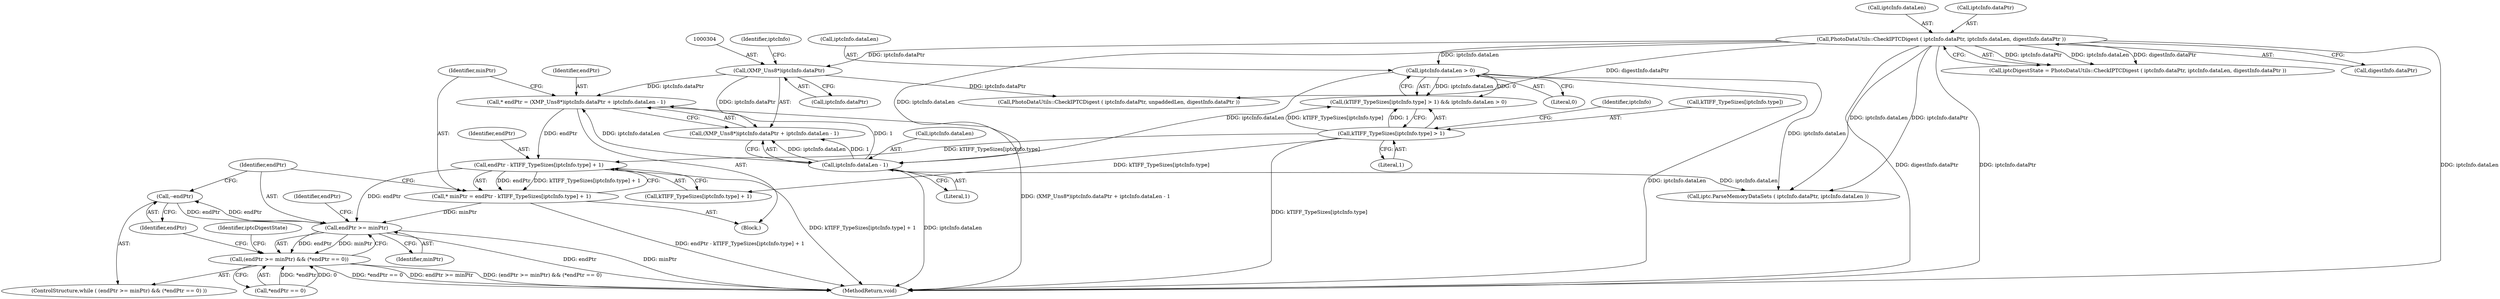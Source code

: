 digraph "0_exempi_e163667a06a9b656a047b0ec660b871f29a83c9f@pointer" {
"1000334" [label="(Call,--endPtr)"];
"1000327" [label="(Call,endPtr >= minPtr)"];
"1000334" [label="(Call,--endPtr)"];
"1000316" [label="(Call,endPtr - kTIFF_TypeSizes[iptcInfo.type] + 1)"];
"1000300" [label="(Call,* endPtr = (XMP_Uns8*)iptcInfo.dataPtr + iptcInfo.dataLen - 1)"];
"1000303" [label="(Call,(XMP_Uns8*)iptcInfo.dataPtr)"];
"1000270" [label="(Call,PhotoDataUtils::CheckIPTCDigest ( iptcInfo.dataPtr, iptcInfo.dataLen, digestInfo.dataPtr ))"];
"1000308" [label="(Call,iptcInfo.dataLen - 1)"];
"1000293" [label="(Call,iptcInfo.dataLen > 0)"];
"1000286" [label="(Call,kTIFF_TypeSizes[iptcInfo.type] > 1)"];
"1000314" [label="(Call,* minPtr = endPtr - kTIFF_TypeSizes[iptcInfo.type] + 1)"];
"1000326" [label="(Call,(endPtr >= minPtr) && (*endPtr == 0))"];
"1000312" [label="(Literal,1)"];
"1000318" [label="(Call,kTIFF_TypeSizes[iptcInfo.type] + 1)"];
"1000316" [label="(Call,endPtr - kTIFF_TypeSizes[iptcInfo.type] + 1)"];
"1000308" [label="(Call,iptcInfo.dataLen - 1)"];
"1000305" [label="(Call,iptcInfo.dataPtr)"];
"1000303" [label="(Call,(XMP_Uns8*)iptcInfo.dataPtr)"];
"1000268" [label="(Call,iptcDigestState = PhotoDataUtils::CheckIPTCDigest ( iptcInfo.dataPtr, iptcInfo.dataLen, digestInfo.dataPtr ))"];
"1000287" [label="(Call,kTIFF_TypeSizes[iptcInfo.type])"];
"1000295" [label="(Identifier,iptcInfo)"];
"1000277" [label="(Call,digestInfo.dataPtr)"];
"1000294" [label="(Call,iptcInfo.dataLen)"];
"1000317" [label="(Identifier,endPtr)"];
"1000329" [label="(Identifier,minPtr)"];
"1000327" [label="(Call,endPtr >= minPtr)"];
"1000330" [label="(Call,*endPtr == 0)"];
"1000440" [label="(MethodReturn,void)"];
"1000302" [label="(Call,(XMP_Uns8*)iptcInfo.dataPtr + iptcInfo.dataLen - 1)"];
"1000274" [label="(Call,iptcInfo.dataLen)"];
"1000332" [label="(Identifier,endPtr)"];
"1000300" [label="(Call,* endPtr = (XMP_Uns8*)iptcInfo.dataPtr + iptcInfo.dataLen - 1)"];
"1000292" [label="(Literal,1)"];
"1000270" [label="(Call,PhotoDataUtils::CheckIPTCDigest ( iptcInfo.dataPtr, iptcInfo.dataLen, digestInfo.dataPtr ))"];
"1000335" [label="(Identifier,endPtr)"];
"1000418" [label="(Call,iptc.ParseMemoryDataSets ( iptcInfo.dataPtr, iptcInfo.dataLen ))"];
"1000310" [label="(Identifier,iptcInfo)"];
"1000286" [label="(Call,kTIFF_TypeSizes[iptcInfo.type] > 1)"];
"1000297" [label="(Literal,0)"];
"1000337" [label="(Identifier,iptcDigestState)"];
"1000293" [label="(Call,iptcInfo.dataLen > 0)"];
"1000338" [label="(Call,PhotoDataUtils::CheckIPTCDigest ( iptcInfo.dataPtr, unpaddedLen, digestInfo.dataPtr ))"];
"1000301" [label="(Identifier,endPtr)"];
"1000328" [label="(Identifier,endPtr)"];
"1000298" [label="(Block,)"];
"1000271" [label="(Call,iptcInfo.dataPtr)"];
"1000326" [label="(Call,(endPtr >= minPtr) && (*endPtr == 0))"];
"1000315" [label="(Identifier,minPtr)"];
"1000314" [label="(Call,* minPtr = endPtr - kTIFF_TypeSizes[iptcInfo.type] + 1)"];
"1000325" [label="(ControlStructure,while ( (endPtr >= minPtr) && (*endPtr == 0) ))"];
"1000285" [label="(Call,(kTIFF_TypeSizes[iptcInfo.type] > 1) && iptcInfo.dataLen > 0)"];
"1000334" [label="(Call,--endPtr)"];
"1000309" [label="(Call,iptcInfo.dataLen)"];
"1000334" -> "1000325"  [label="AST: "];
"1000334" -> "1000335"  [label="CFG: "];
"1000335" -> "1000334"  [label="AST: "];
"1000328" -> "1000334"  [label="CFG: "];
"1000334" -> "1000327"  [label="DDG: endPtr"];
"1000327" -> "1000334"  [label="DDG: endPtr"];
"1000327" -> "1000326"  [label="AST: "];
"1000327" -> "1000329"  [label="CFG: "];
"1000328" -> "1000327"  [label="AST: "];
"1000329" -> "1000327"  [label="AST: "];
"1000332" -> "1000327"  [label="CFG: "];
"1000326" -> "1000327"  [label="CFG: "];
"1000327" -> "1000440"  [label="DDG: endPtr"];
"1000327" -> "1000440"  [label="DDG: minPtr"];
"1000327" -> "1000326"  [label="DDG: endPtr"];
"1000327" -> "1000326"  [label="DDG: minPtr"];
"1000316" -> "1000327"  [label="DDG: endPtr"];
"1000314" -> "1000327"  [label="DDG: minPtr"];
"1000316" -> "1000314"  [label="AST: "];
"1000316" -> "1000318"  [label="CFG: "];
"1000317" -> "1000316"  [label="AST: "];
"1000318" -> "1000316"  [label="AST: "];
"1000314" -> "1000316"  [label="CFG: "];
"1000316" -> "1000440"  [label="DDG: kTIFF_TypeSizes[iptcInfo.type] + 1"];
"1000316" -> "1000314"  [label="DDG: endPtr"];
"1000316" -> "1000314"  [label="DDG: kTIFF_TypeSizes[iptcInfo.type] + 1"];
"1000300" -> "1000316"  [label="DDG: endPtr"];
"1000286" -> "1000316"  [label="DDG: kTIFF_TypeSizes[iptcInfo.type]"];
"1000300" -> "1000298"  [label="AST: "];
"1000300" -> "1000302"  [label="CFG: "];
"1000301" -> "1000300"  [label="AST: "];
"1000302" -> "1000300"  [label="AST: "];
"1000315" -> "1000300"  [label="CFG: "];
"1000300" -> "1000440"  [label="DDG: (XMP_Uns8*)iptcInfo.dataPtr + iptcInfo.dataLen - 1"];
"1000303" -> "1000300"  [label="DDG: iptcInfo.dataPtr"];
"1000308" -> "1000300"  [label="DDG: iptcInfo.dataLen"];
"1000308" -> "1000300"  [label="DDG: 1"];
"1000303" -> "1000302"  [label="AST: "];
"1000303" -> "1000305"  [label="CFG: "];
"1000304" -> "1000303"  [label="AST: "];
"1000305" -> "1000303"  [label="AST: "];
"1000310" -> "1000303"  [label="CFG: "];
"1000303" -> "1000302"  [label="DDG: iptcInfo.dataPtr"];
"1000270" -> "1000303"  [label="DDG: iptcInfo.dataPtr"];
"1000303" -> "1000338"  [label="DDG: iptcInfo.dataPtr"];
"1000270" -> "1000268"  [label="AST: "];
"1000270" -> "1000277"  [label="CFG: "];
"1000271" -> "1000270"  [label="AST: "];
"1000274" -> "1000270"  [label="AST: "];
"1000277" -> "1000270"  [label="AST: "];
"1000268" -> "1000270"  [label="CFG: "];
"1000270" -> "1000440"  [label="DDG: iptcInfo.dataLen"];
"1000270" -> "1000440"  [label="DDG: digestInfo.dataPtr"];
"1000270" -> "1000440"  [label="DDG: iptcInfo.dataPtr"];
"1000270" -> "1000268"  [label="DDG: iptcInfo.dataPtr"];
"1000270" -> "1000268"  [label="DDG: iptcInfo.dataLen"];
"1000270" -> "1000268"  [label="DDG: digestInfo.dataPtr"];
"1000270" -> "1000293"  [label="DDG: iptcInfo.dataLen"];
"1000270" -> "1000308"  [label="DDG: iptcInfo.dataLen"];
"1000270" -> "1000338"  [label="DDG: digestInfo.dataPtr"];
"1000270" -> "1000418"  [label="DDG: iptcInfo.dataPtr"];
"1000270" -> "1000418"  [label="DDG: iptcInfo.dataLen"];
"1000308" -> "1000302"  [label="AST: "];
"1000308" -> "1000312"  [label="CFG: "];
"1000309" -> "1000308"  [label="AST: "];
"1000312" -> "1000308"  [label="AST: "];
"1000302" -> "1000308"  [label="CFG: "];
"1000308" -> "1000440"  [label="DDG: iptcInfo.dataLen"];
"1000308" -> "1000302"  [label="DDG: iptcInfo.dataLen"];
"1000308" -> "1000302"  [label="DDG: 1"];
"1000293" -> "1000308"  [label="DDG: iptcInfo.dataLen"];
"1000308" -> "1000418"  [label="DDG: iptcInfo.dataLen"];
"1000293" -> "1000285"  [label="AST: "];
"1000293" -> "1000297"  [label="CFG: "];
"1000294" -> "1000293"  [label="AST: "];
"1000297" -> "1000293"  [label="AST: "];
"1000285" -> "1000293"  [label="CFG: "];
"1000293" -> "1000440"  [label="DDG: iptcInfo.dataLen"];
"1000293" -> "1000285"  [label="DDG: iptcInfo.dataLen"];
"1000293" -> "1000285"  [label="DDG: 0"];
"1000293" -> "1000418"  [label="DDG: iptcInfo.dataLen"];
"1000286" -> "1000285"  [label="AST: "];
"1000286" -> "1000292"  [label="CFG: "];
"1000287" -> "1000286"  [label="AST: "];
"1000292" -> "1000286"  [label="AST: "];
"1000295" -> "1000286"  [label="CFG: "];
"1000285" -> "1000286"  [label="CFG: "];
"1000286" -> "1000440"  [label="DDG: kTIFF_TypeSizes[iptcInfo.type]"];
"1000286" -> "1000285"  [label="DDG: kTIFF_TypeSizes[iptcInfo.type]"];
"1000286" -> "1000285"  [label="DDG: 1"];
"1000286" -> "1000318"  [label="DDG: kTIFF_TypeSizes[iptcInfo.type]"];
"1000314" -> "1000298"  [label="AST: "];
"1000315" -> "1000314"  [label="AST: "];
"1000328" -> "1000314"  [label="CFG: "];
"1000314" -> "1000440"  [label="DDG: endPtr - kTIFF_TypeSizes[iptcInfo.type] + 1"];
"1000326" -> "1000325"  [label="AST: "];
"1000326" -> "1000330"  [label="CFG: "];
"1000330" -> "1000326"  [label="AST: "];
"1000335" -> "1000326"  [label="CFG: "];
"1000337" -> "1000326"  [label="CFG: "];
"1000326" -> "1000440"  [label="DDG: (endPtr >= minPtr) && (*endPtr == 0)"];
"1000326" -> "1000440"  [label="DDG: *endPtr == 0"];
"1000326" -> "1000440"  [label="DDG: endPtr >= minPtr"];
"1000330" -> "1000326"  [label="DDG: *endPtr"];
"1000330" -> "1000326"  [label="DDG: 0"];
}
